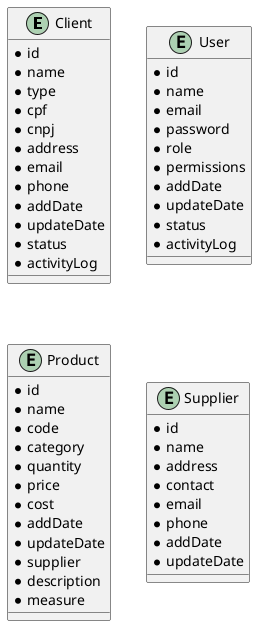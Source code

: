 @startuml
entity Client {
    * id
    * name
    * type
    * cpf
    * cnpj
    * address
    * email
    * phone
    * addDate
    * updateDate
    * status
    * activityLog
}

entity User {
    * id
    * name
    * email
    * password
    * role
    * permissions
    * addDate
    * updateDate
    * status
    * activityLog
}

entity Product {
    * id
    * name
    * code
    * category
    * quantity
    * price
    * cost
    * addDate
    * updateDate
    * supplier
    * description
    * measure
}

entity Supplier {
    * id
    * name
    * address
    * contact
    * email
    * phone
    * addDate
    * updateDate
}

' Um produto pode ter varios fornecedores, e um fornecedor pode fornecer varios produtos
' Um Cliente pode comprar varios Produtos, e um produto pode ser comprado por varios clientes

@enduml